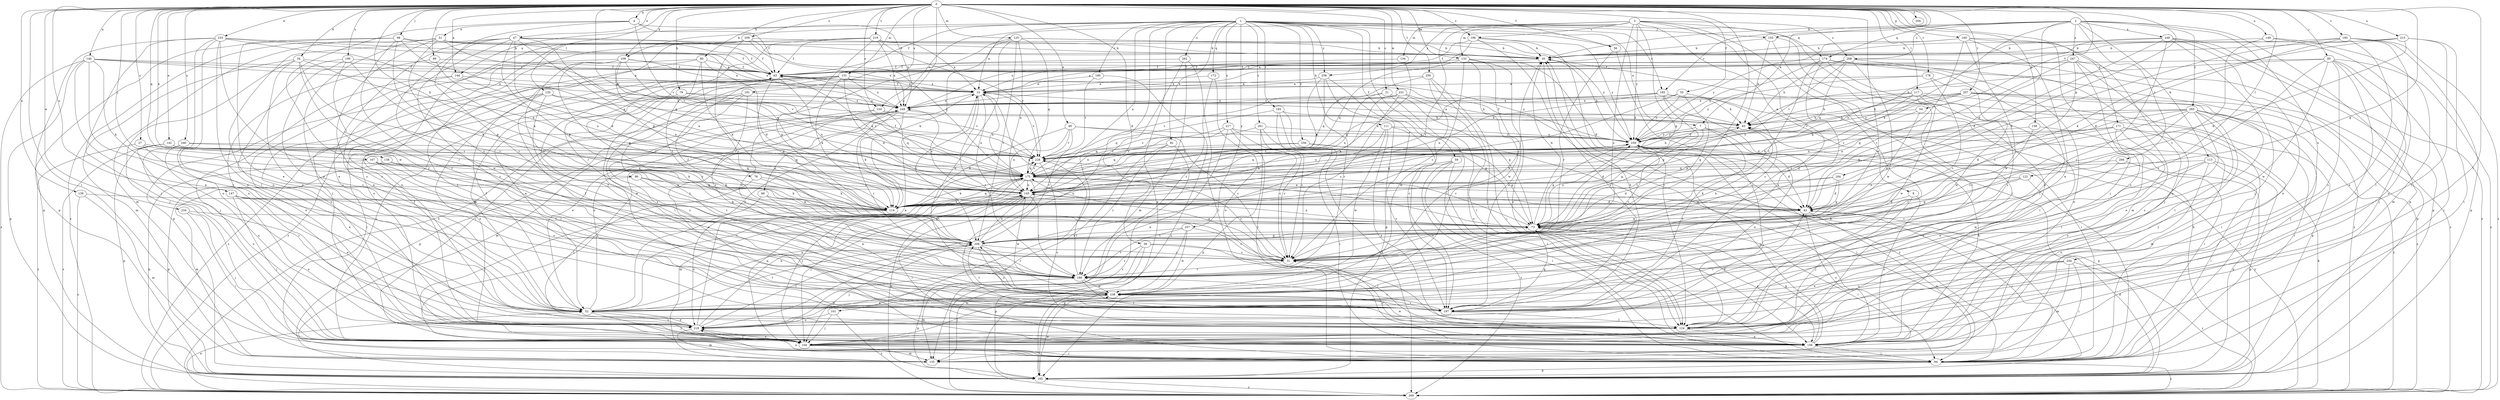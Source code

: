 strict digraph  {
0;
1;
2;
3;
4;
7;
8;
10;
20;
21;
27;
31;
34;
39;
42;
47;
49;
51;
52;
54;
55;
56;
59;
63;
66;
73;
76;
79;
80;
82;
83;
85;
89;
94;
96;
98;
101;
103;
104;
108;
111;
113;
114;
117;
120;
122;
124;
125;
131;
133;
134;
135;
138;
139;
140;
142;
144;
145;
147;
149;
154;
156;
158;
160;
164;
165;
167;
171;
172;
174;
175;
178;
180;
183;
185;
186;
190;
191;
195;
196;
197;
200;
204;
207;
208;
209;
215;
217;
218;
219;
228;
231;
233;
234;
238;
240;
244;
247;
248;
249;
256;
257;
258;
259;
261;
262;
265;
266;
268;
269;
0 -> 4  [label=a];
0 -> 7  [label=a];
0 -> 20  [label=b];
0 -> 21  [label=c];
0 -> 27  [label=c];
0 -> 31  [label=c];
0 -> 34  [label=d];
0 -> 39  [label=d];
0 -> 47  [label=e];
0 -> 49  [label=e];
0 -> 54  [label=f];
0 -> 55  [label=f];
0 -> 56  [label=f];
0 -> 66  [label=g];
0 -> 73  [label=g];
0 -> 76  [label=h];
0 -> 79  [label=h];
0 -> 80  [label=h];
0 -> 85  [label=i];
0 -> 89  [label=i];
0 -> 94  [label=i];
0 -> 96  [label=j];
0 -> 98  [label=j];
0 -> 108  [label=k];
0 -> 117  [label=l];
0 -> 120  [label=l];
0 -> 122  [label=l];
0 -> 124  [label=l];
0 -> 125  [label=m];
0 -> 131  [label=m];
0 -> 133  [label=m];
0 -> 138  [label=n];
0 -> 139  [label=n];
0 -> 140  [label=n];
0 -> 142  [label=n];
0 -> 144  [label=n];
0 -> 147  [label=o];
0 -> 149  [label=o];
0 -> 154  [label=o];
0 -> 158  [label=p];
0 -> 160  [label=p];
0 -> 164  [label=p];
0 -> 167  [label=q];
0 -> 171  [label=q];
0 -> 178  [label=r];
0 -> 190  [label=s];
0 -> 191  [label=s];
0 -> 195  [label=s];
0 -> 196  [label=s];
0 -> 200  [label=t];
0 -> 204  [label=t];
0 -> 207  [label=t];
0 -> 209  [label=u];
0 -> 215  [label=u];
0 -> 219  [label=v];
0 -> 228  [label=v];
0 -> 231  [label=w];
0 -> 233  [label=w];
0 -> 234  [label=w];
0 -> 238  [label=w];
0 -> 240  [label=x];
1 -> 7  [label=a];
1 -> 56  [label=f];
1 -> 59  [label=f];
1 -> 63  [label=f];
1 -> 82  [label=h];
1 -> 94  [label=i];
1 -> 101  [label=j];
1 -> 103  [label=j];
1 -> 108  [label=k];
1 -> 111  [label=k];
1 -> 144  [label=n];
1 -> 145  [label=n];
1 -> 154  [label=o];
1 -> 165  [label=p];
1 -> 172  [label=q];
1 -> 174  [label=q];
1 -> 180  [label=r];
1 -> 183  [label=r];
1 -> 185  [label=r];
1 -> 217  [label=u];
1 -> 256  [label=y];
1 -> 257  [label=y];
1 -> 258  [label=y];
1 -> 261  [label=z];
1 -> 262  [label=z];
2 -> 42  [label=d];
2 -> 103  [label=j];
2 -> 113  [label=k];
2 -> 114  [label=k];
2 -> 165  [label=p];
2 -> 174  [label=q];
2 -> 185  [label=r];
2 -> 244  [label=x];
2 -> 247  [label=x];
2 -> 248  [label=x];
2 -> 265  [label=z];
2 -> 266  [label=z];
2 -> 268  [label=z];
3 -> 8  [label=a];
3 -> 10  [label=a];
3 -> 31  [label=c];
3 -> 73  [label=g];
3 -> 124  [label=l];
3 -> 133  [label=m];
3 -> 134  [label=m];
3 -> 156  [label=o];
3 -> 196  [label=s];
3 -> 197  [label=s];
3 -> 208  [label=t];
3 -> 258  [label=y];
3 -> 259  [label=y];
3 -> 268  [label=z];
4 -> 51  [label=e];
4 -> 63  [label=f];
4 -> 186  [label=r];
4 -> 228  [label=v];
4 -> 238  [label=w];
4 -> 249  [label=x];
7 -> 73  [label=g];
7 -> 197  [label=s];
7 -> 208  [label=t];
7 -> 218  [label=u];
7 -> 259  [label=y];
8 -> 42  [label=d];
8 -> 104  [label=j];
8 -> 156  [label=o];
10 -> 63  [label=f];
10 -> 73  [label=g];
10 -> 145  [label=n];
10 -> 186  [label=r];
10 -> 208  [label=t];
10 -> 228  [label=v];
10 -> 249  [label=x];
20 -> 63  [label=f];
20 -> 197  [label=s];
21 -> 124  [label=l];
21 -> 145  [label=n];
21 -> 156  [label=o];
21 -> 249  [label=x];
27 -> 52  [label=e];
27 -> 208  [label=t];
27 -> 228  [label=v];
27 -> 269  [label=z];
31 -> 83  [label=h];
31 -> 175  [label=q];
31 -> 186  [label=r];
34 -> 63  [label=f];
34 -> 104  [label=j];
34 -> 135  [label=m];
34 -> 175  [label=q];
34 -> 186  [label=r];
34 -> 197  [label=s];
34 -> 208  [label=t];
39 -> 31  [label=c];
39 -> 124  [label=l];
39 -> 135  [label=m];
39 -> 165  [label=p];
39 -> 186  [label=r];
42 -> 73  [label=g];
42 -> 94  [label=i];
42 -> 135  [label=m];
42 -> 156  [label=o];
47 -> 20  [label=b];
47 -> 42  [label=d];
47 -> 52  [label=e];
47 -> 63  [label=f];
47 -> 73  [label=g];
47 -> 114  [label=k];
47 -> 175  [label=q];
47 -> 197  [label=s];
47 -> 218  [label=u];
47 -> 238  [label=w];
49 -> 31  [label=c];
49 -> 114  [label=k];
49 -> 145  [label=n];
49 -> 208  [label=t];
49 -> 228  [label=v];
49 -> 259  [label=y];
51 -> 20  [label=b];
51 -> 31  [label=c];
51 -> 52  [label=e];
51 -> 63  [label=f];
51 -> 135  [label=m];
51 -> 197  [label=s];
51 -> 228  [label=v];
51 -> 249  [label=x];
51 -> 269  [label=z];
52 -> 10  [label=a];
52 -> 63  [label=f];
52 -> 104  [label=j];
52 -> 145  [label=n];
52 -> 208  [label=t];
52 -> 218  [label=u];
52 -> 228  [label=v];
52 -> 238  [label=w];
52 -> 249  [label=x];
54 -> 73  [label=g];
54 -> 83  [label=h];
54 -> 145  [label=n];
55 -> 31  [label=c];
55 -> 73  [label=g];
55 -> 114  [label=k];
55 -> 249  [label=x];
55 -> 259  [label=y];
56 -> 124  [label=l];
56 -> 186  [label=r];
59 -> 94  [label=i];
59 -> 124  [label=l];
59 -> 175  [label=q];
59 -> 197  [label=s];
59 -> 269  [label=z];
63 -> 10  [label=a];
63 -> 73  [label=g];
63 -> 145  [label=n];
63 -> 175  [label=q];
66 -> 104  [label=j];
66 -> 114  [label=k];
66 -> 208  [label=t];
66 -> 238  [label=w];
73 -> 20  [label=b];
73 -> 94  [label=i];
73 -> 145  [label=n];
73 -> 156  [label=o];
73 -> 208  [label=t];
73 -> 228  [label=v];
73 -> 259  [label=y];
76 -> 114  [label=k];
76 -> 124  [label=l];
76 -> 145  [label=n];
79 -> 31  [label=c];
79 -> 52  [label=e];
79 -> 228  [label=v];
79 -> 249  [label=x];
80 -> 42  [label=d];
80 -> 63  [label=f];
80 -> 114  [label=k];
80 -> 156  [label=o];
80 -> 165  [label=p];
80 -> 208  [label=t];
82 -> 186  [label=r];
82 -> 218  [label=u];
82 -> 228  [label=v];
82 -> 269  [label=z];
83 -> 10  [label=a];
83 -> 259  [label=y];
85 -> 63  [label=f];
85 -> 83  [label=h];
85 -> 94  [label=i];
85 -> 104  [label=j];
85 -> 124  [label=l];
85 -> 186  [label=r];
85 -> 197  [label=s];
85 -> 238  [label=w];
85 -> 269  [label=z];
89 -> 63  [label=f];
89 -> 145  [label=n];
89 -> 218  [label=u];
94 -> 165  [label=p];
94 -> 218  [label=u];
94 -> 249  [label=x];
94 -> 259  [label=y];
94 -> 269  [label=z];
96 -> 114  [label=k];
96 -> 135  [label=m];
96 -> 145  [label=n];
96 -> 208  [label=t];
98 -> 20  [label=b];
98 -> 52  [label=e];
98 -> 63  [label=f];
98 -> 73  [label=g];
98 -> 165  [label=p];
98 -> 175  [label=q];
98 -> 186  [label=r];
101 -> 104  [label=j];
101 -> 218  [label=u];
101 -> 269  [label=z];
103 -> 20  [label=b];
103 -> 83  [label=h];
103 -> 104  [label=j];
103 -> 124  [label=l];
104 -> 94  [label=i];
104 -> 135  [label=m];
104 -> 175  [label=q];
104 -> 218  [label=u];
108 -> 10  [label=a];
108 -> 52  [label=e];
108 -> 63  [label=f];
108 -> 73  [label=g];
108 -> 145  [label=n];
108 -> 175  [label=q];
108 -> 208  [label=t];
108 -> 228  [label=v];
111 -> 114  [label=k];
111 -> 156  [label=o];
111 -> 197  [label=s];
111 -> 238  [label=w];
111 -> 259  [label=y];
113 -> 52  [label=e];
113 -> 94  [label=i];
113 -> 156  [label=o];
113 -> 165  [label=p];
113 -> 175  [label=q];
113 -> 238  [label=w];
114 -> 175  [label=q];
114 -> 218  [label=u];
117 -> 83  [label=h];
117 -> 94  [label=i];
117 -> 114  [label=k];
117 -> 124  [label=l];
117 -> 165  [label=p];
117 -> 228  [label=v];
117 -> 238  [label=w];
117 -> 249  [label=x];
120 -> 94  [label=i];
120 -> 156  [label=o];
120 -> 228  [label=v];
120 -> 238  [label=w];
120 -> 249  [label=x];
120 -> 269  [label=z];
122 -> 31  [label=c];
122 -> 73  [label=g];
122 -> 94  [label=i];
122 -> 145  [label=n];
124 -> 156  [label=o];
124 -> 238  [label=w];
125 -> 20  [label=b];
125 -> 114  [label=k];
125 -> 145  [label=n];
125 -> 175  [label=q];
125 -> 208  [label=t];
125 -> 238  [label=w];
125 -> 259  [label=y];
125 -> 269  [label=z];
131 -> 10  [label=a];
131 -> 42  [label=d];
131 -> 52  [label=e];
131 -> 94  [label=i];
131 -> 114  [label=k];
131 -> 124  [label=l];
131 -> 238  [label=w];
131 -> 249  [label=x];
131 -> 259  [label=y];
131 -> 269  [label=z];
133 -> 31  [label=c];
133 -> 42  [label=d];
133 -> 63  [label=f];
133 -> 156  [label=o];
133 -> 175  [label=q];
133 -> 197  [label=s];
133 -> 238  [label=w];
134 -> 63  [label=f];
134 -> 145  [label=n];
138 -> 31  [label=c];
138 -> 165  [label=p];
138 -> 175  [label=q];
139 -> 114  [label=k];
139 -> 135  [label=m];
139 -> 269  [label=z];
140 -> 10  [label=a];
140 -> 52  [label=e];
140 -> 63  [label=f];
140 -> 114  [label=k];
140 -> 165  [label=p];
140 -> 197  [label=s];
140 -> 249  [label=x];
140 -> 269  [label=z];
142 -> 114  [label=k];
142 -> 124  [label=l];
142 -> 145  [label=n];
142 -> 165  [label=p];
142 -> 228  [label=v];
142 -> 269  [label=z];
144 -> 10  [label=a];
144 -> 104  [label=j];
144 -> 145  [label=n];
144 -> 156  [label=o];
145 -> 42  [label=d];
145 -> 94  [label=i];
145 -> 104  [label=j];
145 -> 114  [label=k];
145 -> 186  [label=r];
145 -> 238  [label=w];
145 -> 249  [label=x];
147 -> 52  [label=e];
147 -> 104  [label=j];
147 -> 114  [label=k];
147 -> 156  [label=o];
147 -> 208  [label=t];
149 -> 20  [label=b];
149 -> 135  [label=m];
149 -> 156  [label=o];
149 -> 208  [label=t];
154 -> 31  [label=c];
154 -> 52  [label=e];
154 -> 83  [label=h];
154 -> 175  [label=q];
156 -> 31  [label=c];
156 -> 73  [label=g];
156 -> 83  [label=h];
156 -> 94  [label=i];
156 -> 259  [label=y];
158 -> 94  [label=i];
158 -> 186  [label=r];
158 -> 259  [label=y];
160 -> 20  [label=b];
160 -> 52  [label=e];
160 -> 104  [label=j];
160 -> 156  [label=o];
160 -> 208  [label=t];
160 -> 238  [label=w];
160 -> 259  [label=y];
164 -> 42  [label=d];
164 -> 73  [label=g];
164 -> 114  [label=k];
164 -> 145  [label=n];
165 -> 20  [label=b];
165 -> 42  [label=d];
165 -> 145  [label=n];
165 -> 238  [label=w];
165 -> 269  [label=z];
167 -> 114  [label=k];
167 -> 165  [label=p];
167 -> 175  [label=q];
167 -> 186  [label=r];
167 -> 197  [label=s];
171 -> 94  [label=i];
171 -> 114  [label=k];
171 -> 124  [label=l];
171 -> 135  [label=m];
171 -> 156  [label=o];
171 -> 228  [label=v];
171 -> 259  [label=y];
172 -> 10  [label=a];
172 -> 156  [label=o];
172 -> 186  [label=r];
174 -> 52  [label=e];
174 -> 63  [label=f];
174 -> 124  [label=l];
174 -> 156  [label=o];
174 -> 197  [label=s];
174 -> 208  [label=t];
174 -> 259  [label=y];
174 -> 269  [label=z];
175 -> 10  [label=a];
175 -> 31  [label=c];
175 -> 42  [label=d];
175 -> 63  [label=f];
175 -> 104  [label=j];
175 -> 114  [label=k];
175 -> 124  [label=l];
175 -> 135  [label=m];
175 -> 145  [label=n];
175 -> 228  [label=v];
175 -> 259  [label=y];
178 -> 10  [label=a];
178 -> 31  [label=c];
178 -> 238  [label=w];
178 -> 259  [label=y];
180 -> 10  [label=a];
180 -> 228  [label=v];
180 -> 269  [label=z];
183 -> 31  [label=c];
183 -> 73  [label=g];
183 -> 83  [label=h];
183 -> 175  [label=q];
183 -> 269  [label=z];
185 -> 42  [label=d];
185 -> 73  [label=g];
185 -> 83  [label=h];
185 -> 94  [label=i];
185 -> 145  [label=n];
185 -> 175  [label=q];
185 -> 249  [label=x];
186 -> 20  [label=b];
186 -> 124  [label=l];
186 -> 135  [label=m];
186 -> 165  [label=p];
186 -> 228  [label=v];
186 -> 238  [label=w];
190 -> 52  [label=e];
190 -> 63  [label=f];
190 -> 114  [label=k];
190 -> 186  [label=r];
190 -> 197  [label=s];
191 -> 104  [label=j];
191 -> 124  [label=l];
191 -> 186  [label=r];
191 -> 197  [label=s];
191 -> 249  [label=x];
195 -> 20  [label=b];
195 -> 42  [label=d];
195 -> 114  [label=k];
195 -> 124  [label=l];
195 -> 165  [label=p];
195 -> 218  [label=u];
195 -> 269  [label=z];
196 -> 20  [label=b];
196 -> 63  [label=f];
196 -> 124  [label=l];
196 -> 135  [label=m];
196 -> 249  [label=x];
196 -> 259  [label=y];
197 -> 20  [label=b];
197 -> 63  [label=f];
197 -> 73  [label=g];
197 -> 124  [label=l];
197 -> 186  [label=r];
197 -> 208  [label=t];
200 -> 10  [label=a];
200 -> 94  [label=i];
200 -> 124  [label=l];
200 -> 175  [label=q];
200 -> 238  [label=w];
207 -> 83  [label=h];
207 -> 104  [label=j];
207 -> 124  [label=l];
207 -> 175  [label=q];
207 -> 249  [label=x];
207 -> 259  [label=y];
207 -> 269  [label=z];
208 -> 31  [label=c];
208 -> 63  [label=f];
208 -> 73  [label=g];
208 -> 104  [label=j];
208 -> 145  [label=n];
208 -> 186  [label=r];
208 -> 197  [label=s];
209 -> 20  [label=b];
209 -> 31  [label=c];
209 -> 104  [label=j];
209 -> 156  [label=o];
209 -> 175  [label=q];
209 -> 218  [label=u];
209 -> 249  [label=x];
215 -> 10  [label=a];
215 -> 20  [label=b];
215 -> 42  [label=d];
215 -> 94  [label=i];
215 -> 114  [label=k];
215 -> 124  [label=l];
217 -> 31  [label=c];
217 -> 124  [label=l];
217 -> 175  [label=q];
217 -> 218  [label=u];
217 -> 228  [label=v];
217 -> 259  [label=y];
218 -> 10  [label=a];
218 -> 42  [label=d];
218 -> 52  [label=e];
218 -> 63  [label=f];
218 -> 104  [label=j];
218 -> 135  [label=m];
218 -> 145  [label=n];
218 -> 208  [label=t];
219 -> 10  [label=a];
219 -> 20  [label=b];
219 -> 63  [label=f];
219 -> 73  [label=g];
219 -> 124  [label=l];
219 -> 186  [label=r];
219 -> 228  [label=v];
219 -> 249  [label=x];
228 -> 83  [label=h];
228 -> 156  [label=o];
228 -> 175  [label=q];
228 -> 259  [label=y];
231 -> 31  [label=c];
231 -> 73  [label=g];
231 -> 83  [label=h];
231 -> 114  [label=k];
231 -> 228  [label=v];
231 -> 249  [label=x];
233 -> 10  [label=a];
233 -> 20  [label=b];
233 -> 104  [label=j];
233 -> 114  [label=k];
233 -> 124  [label=l];
233 -> 156  [label=o];
233 -> 165  [label=p];
233 -> 197  [label=s];
233 -> 218  [label=u];
234 -> 73  [label=g];
234 -> 94  [label=i];
234 -> 104  [label=j];
238 -> 52  [label=e];
238 -> 63  [label=f];
238 -> 104  [label=j];
238 -> 197  [label=s];
238 -> 208  [label=t];
240 -> 156  [label=o];
240 -> 175  [label=q];
240 -> 218  [label=u];
240 -> 228  [label=v];
244 -> 52  [label=e];
244 -> 94  [label=i];
244 -> 135  [label=m];
244 -> 186  [label=r];
244 -> 197  [label=s];
244 -> 269  [label=z];
247 -> 10  [label=a];
247 -> 31  [label=c];
247 -> 63  [label=f];
247 -> 73  [label=g];
247 -> 104  [label=j];
247 -> 165  [label=p];
247 -> 197  [label=s];
248 -> 20  [label=b];
248 -> 42  [label=d];
248 -> 104  [label=j];
248 -> 145  [label=n];
248 -> 156  [label=o];
248 -> 165  [label=p];
248 -> 186  [label=r];
248 -> 269  [label=z];
249 -> 83  [label=h];
249 -> 114  [label=k];
249 -> 135  [label=m];
249 -> 156  [label=o];
249 -> 165  [label=p];
249 -> 186  [label=r];
256 -> 42  [label=d];
256 -> 73  [label=g];
256 -> 175  [label=q];
256 -> 228  [label=v];
257 -> 31  [label=c];
257 -> 165  [label=p];
257 -> 186  [label=r];
257 -> 208  [label=t];
257 -> 238  [label=w];
258 -> 10  [label=a];
258 -> 145  [label=n];
258 -> 165  [label=p];
258 -> 186  [label=r];
258 -> 197  [label=s];
259 -> 20  [label=b];
259 -> 31  [label=c];
259 -> 42  [label=d];
259 -> 63  [label=f];
259 -> 73  [label=g];
259 -> 94  [label=i];
259 -> 165  [label=p];
259 -> 175  [label=q];
259 -> 228  [label=v];
261 -> 31  [label=c];
261 -> 94  [label=i];
261 -> 145  [label=n];
261 -> 165  [label=p];
261 -> 259  [label=y];
262 -> 63  [label=f];
262 -> 94  [label=i];
262 -> 135  [label=m];
262 -> 218  [label=u];
265 -> 31  [label=c];
265 -> 42  [label=d];
265 -> 52  [label=e];
265 -> 83  [label=h];
265 -> 94  [label=i];
265 -> 104  [label=j];
265 -> 114  [label=k];
265 -> 145  [label=n];
265 -> 197  [label=s];
265 -> 269  [label=z];
266 -> 165  [label=p];
266 -> 175  [label=q];
266 -> 197  [label=s];
268 -> 63  [label=f];
268 -> 83  [label=h];
268 -> 135  [label=m];
268 -> 175  [label=q];
268 -> 228  [label=v];
268 -> 238  [label=w];
268 -> 249  [label=x];
268 -> 269  [label=z];
269 -> 20  [label=b];
269 -> 52  [label=e];
269 -> 83  [label=h];
269 -> 259  [label=y];
}
